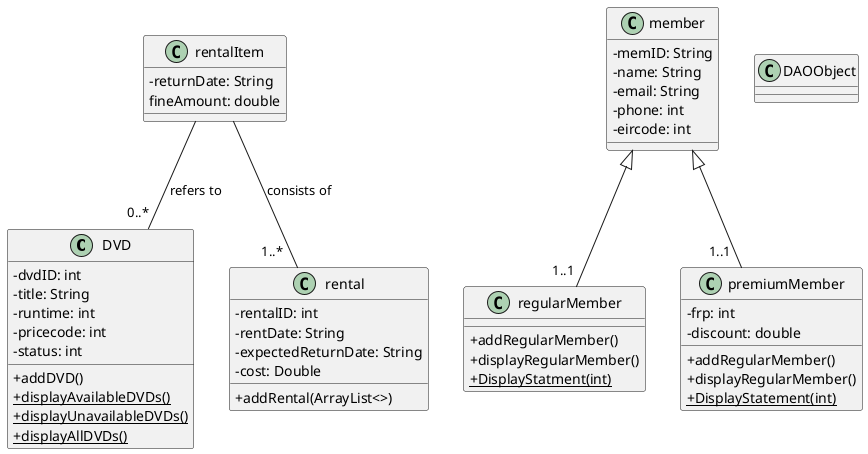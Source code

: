 @startuml
skinparam classAttributeIconSize 0


class DVD {
-dvdID: int
-title: String
-runtime: int
-pricecode: int
-status: int
+addDVD()
{static}+displayAvailableDVDs()
{static}+displayUnavailableDVDs()
{static}+displayAllDVDs()
}
class member
{
-memID: String
-name: String
-email: String
-phone: int
-eircode: int
}
class regularMember {
+addRegularMember()
+displayRegularMember()
{static}+DisplayStatment(int)
}

class premiumMember {
-frp: int
-discount: double
+addRegularMember()
+displayRegularMember()
{static}+DisplayStatement(int)
}

class rental {
-rentalID: int
-rentDate: String
-expectedReturnDate: String
-cost: Double
+addRental(ArrayList<>)
}

class rentalItem {
-returnDate: String
fineAmount: double

}

class DAOObject {

}



rentalItem -- "0..* " DVD : refers to
rentalItem -- "1..*   "rental : consists of
member <|-- "1..1 " regularMember
member <|-- "1..1  " premiumMember
@enduml